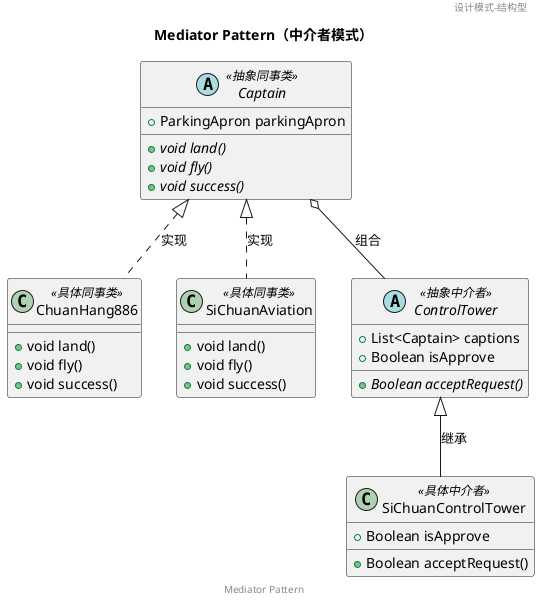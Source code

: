 @startuml
title Mediator Pattern（中介者模式）
header 设计模式-结构型
footer Mediator Pattern


abstract Captain <<抽象同事类>>{
    + ParkingApron parkingApron
    + {abstract} void land()
    + {abstract} void fly(){abstract}
    + {abstract} void success()
}
class ChuanHang886 <<具体同事类>>{
    + void land()
    + void fly()
    + void success()
}
class SiChuanAviation <<具体同事类>>{
    + void land()
    + void fly()
    + void success()
}
Captain <|.. ChuanHang886 : 实现
Captain <|.. SiChuanAviation : 实现


abstract ControlTower <<抽象中介者>>{
    + List<Captain> captions
    + Boolean isApprove
    + {abstract} Boolean acceptRequest()
}
class SiChuanControlTower <<具体中介者>>{
    + Boolean isApprove
    + Boolean acceptRequest()
}
ControlTower <|-- SiChuanControlTower : 继承
Captain o-- ControlTower : 组合

@enduml